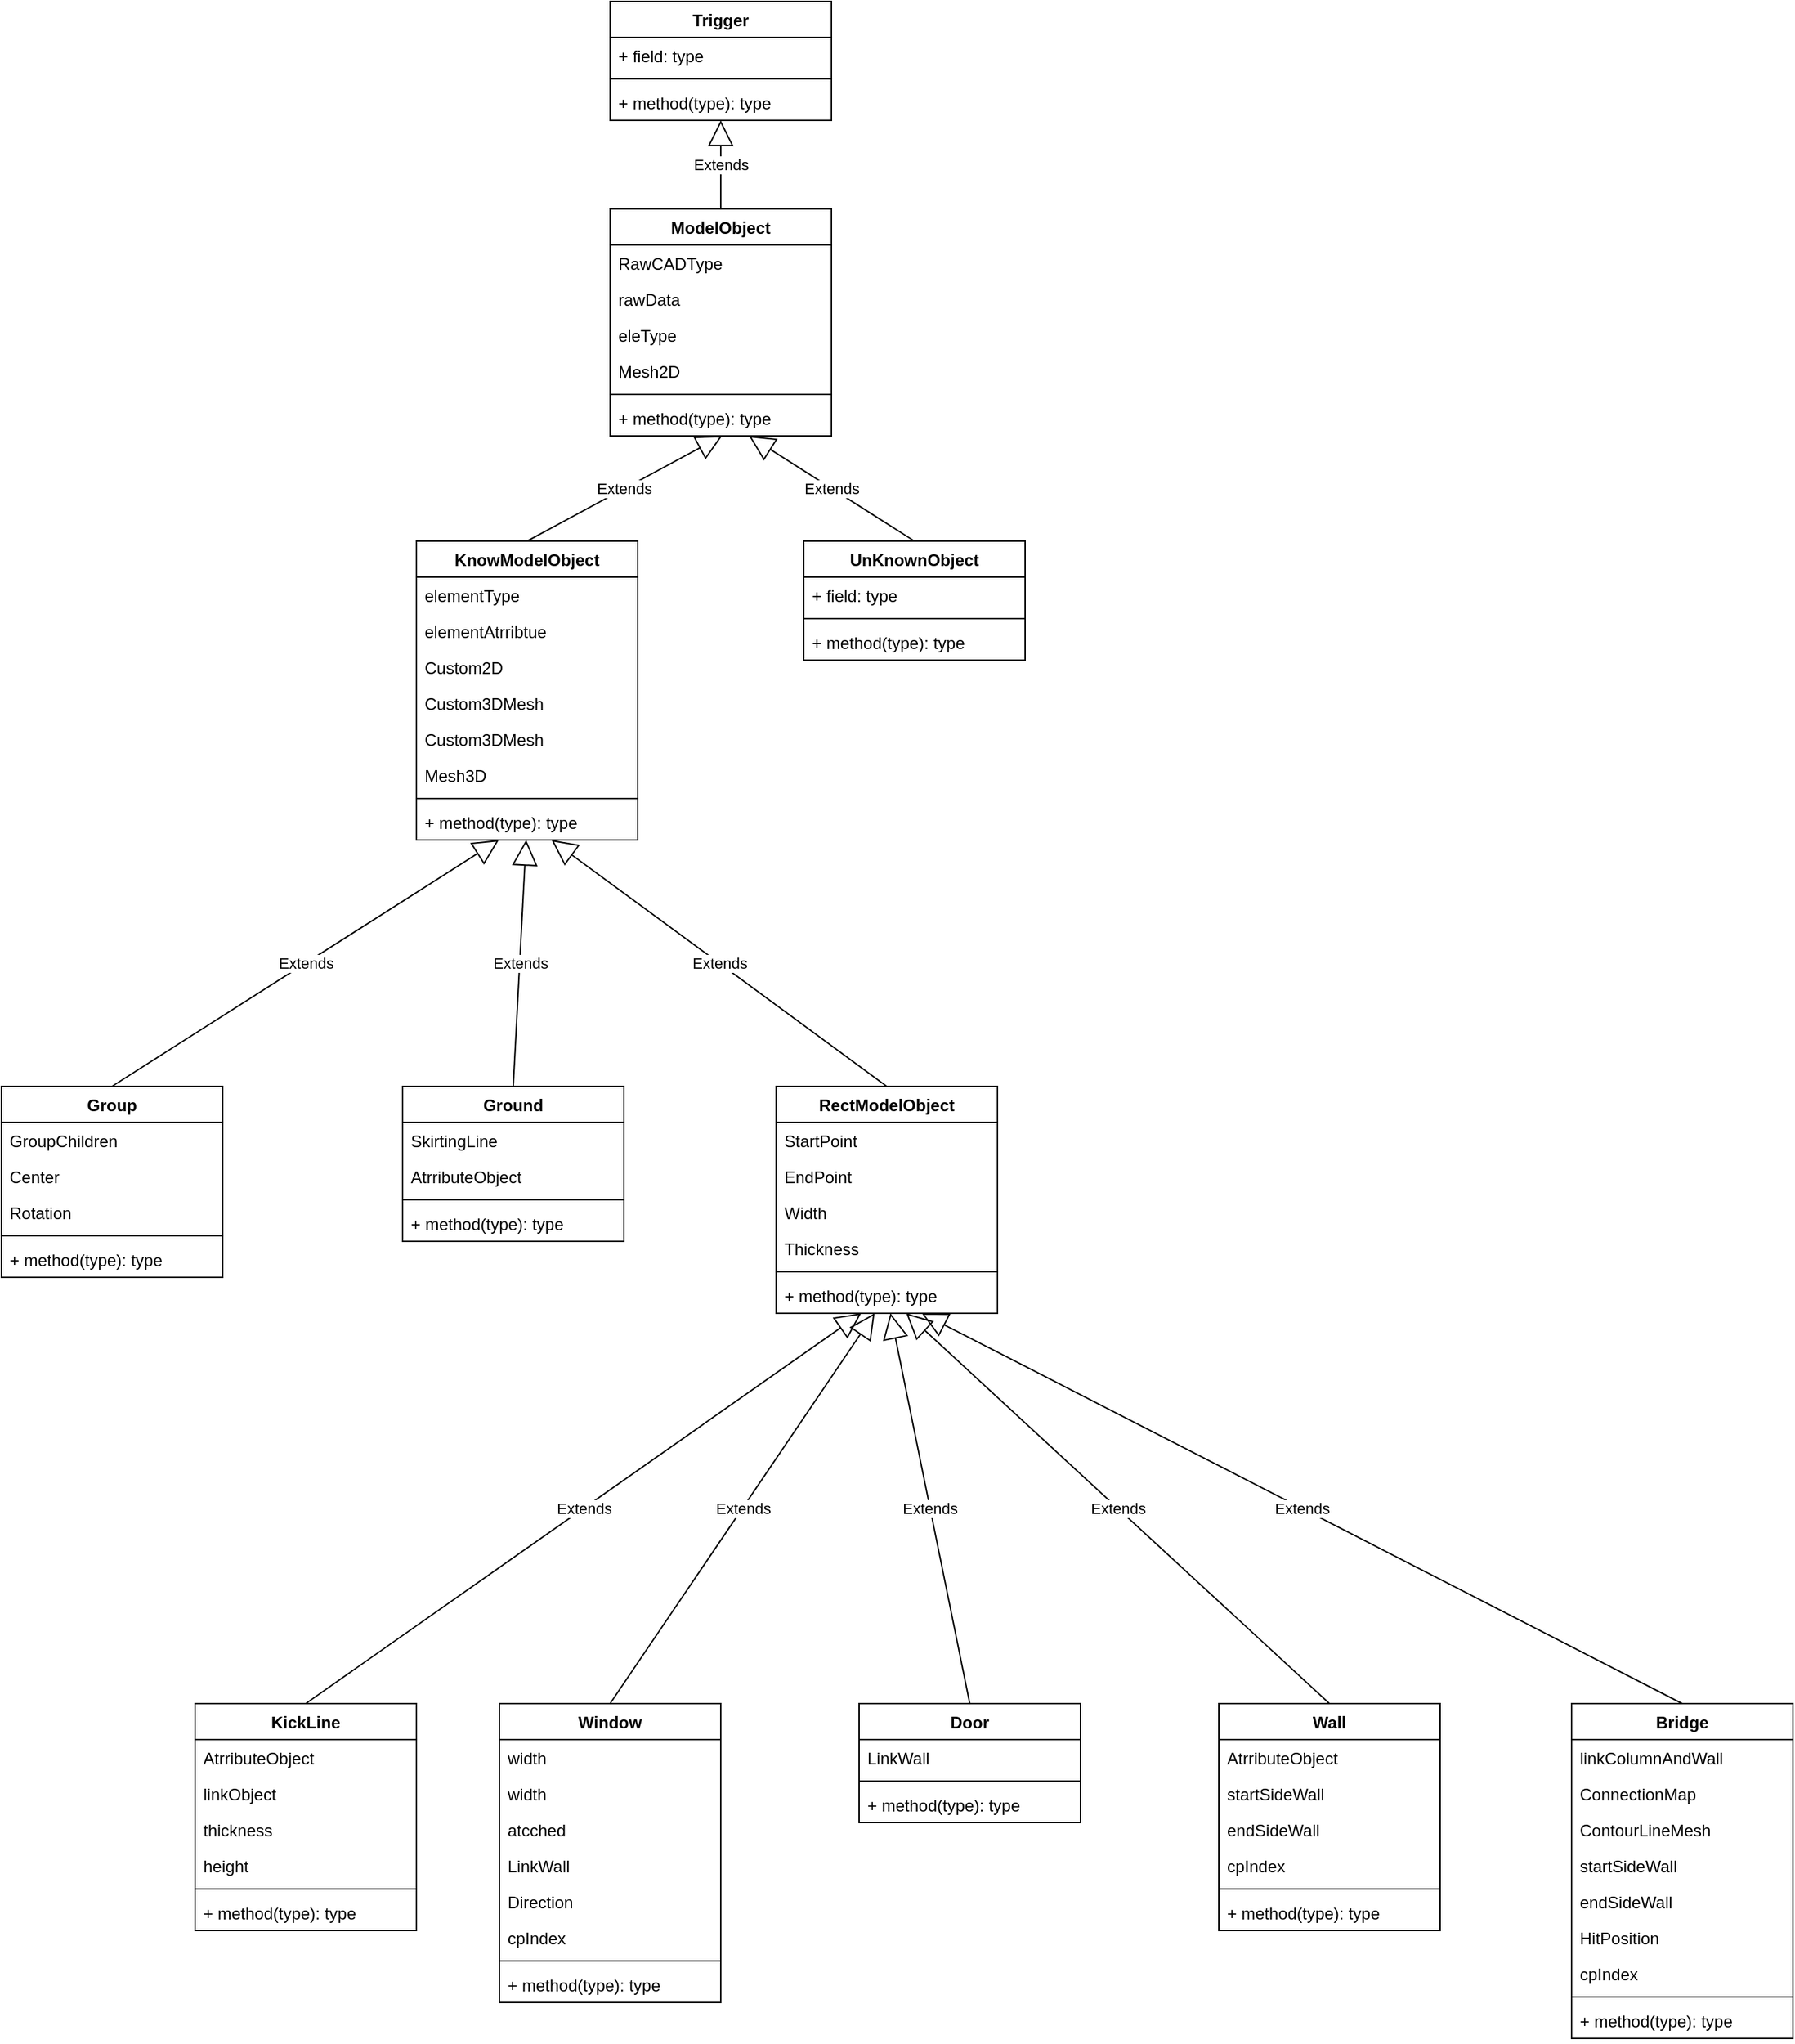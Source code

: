 <mxfile version="14.9.4" type="github"><diagram id="C5RBs43oDa-KdzZeNtuy" name="Page-1"><mxGraphModel dx="2249" dy="1973" grid="1" gridSize="10" guides="1" tooltips="1" connect="1" arrows="1" fold="1" page="1" pageScale="1" pageWidth="827" pageHeight="1169" math="0" shadow="0"><root><mxCell id="WIyWlLk6GJQsqaUBKTNV-0"/><mxCell id="WIyWlLk6GJQsqaUBKTNV-1" parent="WIyWlLk6GJQsqaUBKTNV-0"/><mxCell id="3Y2p1GNLk6UzlC2V6kfB-0" value="ModelObject" style="swimlane;fontStyle=1;align=center;verticalAlign=top;childLayout=stackLayout;horizontal=1;startSize=26;horizontalStack=0;resizeParent=1;resizeParentMax=0;resizeLast=0;collapsible=1;marginBottom=0;" parent="WIyWlLk6GJQsqaUBKTNV-1" vertex="1"><mxGeometry x="360" y="-140" width="160" height="164" as="geometry"/></mxCell><mxCell id="3Y2p1GNLk6UzlC2V6kfB-1" value="RawCADType" style="text;strokeColor=none;fillColor=none;align=left;verticalAlign=top;spacingLeft=4;spacingRight=4;overflow=hidden;rotatable=0;points=[[0,0.5],[1,0.5]];portConstraint=eastwest;" parent="3Y2p1GNLk6UzlC2V6kfB-0" vertex="1"><mxGeometry y="26" width="160" height="26" as="geometry"/></mxCell><mxCell id="3Y2p1GNLk6UzlC2V6kfB-2" value="rawData" style="text;strokeColor=none;fillColor=none;align=left;verticalAlign=top;spacingLeft=4;spacingRight=4;overflow=hidden;rotatable=0;points=[[0,0.5],[1,0.5]];portConstraint=eastwest;" parent="3Y2p1GNLk6UzlC2V6kfB-0" vertex="1"><mxGeometry y="52" width="160" height="26" as="geometry"/></mxCell><mxCell id="3Y2p1GNLk6UzlC2V6kfB-3" value="eleType" style="text;strokeColor=none;fillColor=none;align=left;verticalAlign=top;spacingLeft=4;spacingRight=4;overflow=hidden;rotatable=0;points=[[0,0.5],[1,0.5]];portConstraint=eastwest;" parent="3Y2p1GNLk6UzlC2V6kfB-0" vertex="1"><mxGeometry y="78" width="160" height="26" as="geometry"/></mxCell><mxCell id="3Y2p1GNLk6UzlC2V6kfB-4" value="Mesh2D" style="text;strokeColor=none;fillColor=none;align=left;verticalAlign=top;spacingLeft=4;spacingRight=4;overflow=hidden;rotatable=0;points=[[0,0.5],[1,0.5]];portConstraint=eastwest;" parent="3Y2p1GNLk6UzlC2V6kfB-0" vertex="1"><mxGeometry y="104" width="160" height="26" as="geometry"/></mxCell><mxCell id="3Y2p1GNLk6UzlC2V6kfB-5" value="" style="line;strokeWidth=1;fillColor=none;align=left;verticalAlign=middle;spacingTop=-1;spacingLeft=3;spacingRight=3;rotatable=0;labelPosition=right;points=[];portConstraint=eastwest;" parent="3Y2p1GNLk6UzlC2V6kfB-0" vertex="1"><mxGeometry y="130" width="160" height="8" as="geometry"/></mxCell><mxCell id="3Y2p1GNLk6UzlC2V6kfB-6" value="+ method(type): type" style="text;strokeColor=none;fillColor=none;align=left;verticalAlign=top;spacingLeft=4;spacingRight=4;overflow=hidden;rotatable=0;points=[[0,0.5],[1,0.5]];portConstraint=eastwest;" parent="3Y2p1GNLk6UzlC2V6kfB-0" vertex="1"><mxGeometry y="138" width="160" height="26" as="geometry"/></mxCell><mxCell id="3Y2p1GNLk6UzlC2V6kfB-7" value="KnowModelObject" style="swimlane;fontStyle=1;align=center;verticalAlign=top;childLayout=stackLayout;horizontal=1;startSize=26;horizontalStack=0;resizeParent=1;resizeParentMax=0;resizeLast=0;collapsible=1;marginBottom=0;" parent="WIyWlLk6GJQsqaUBKTNV-1" vertex="1"><mxGeometry x="220" y="100" width="160" height="216" as="geometry"/></mxCell><mxCell id="3Y2p1GNLk6UzlC2V6kfB-8" value="elementType" style="text;strokeColor=none;fillColor=none;align=left;verticalAlign=top;spacingLeft=4;spacingRight=4;overflow=hidden;rotatable=0;points=[[0,0.5],[1,0.5]];portConstraint=eastwest;" parent="3Y2p1GNLk6UzlC2V6kfB-7" vertex="1"><mxGeometry y="26" width="160" height="26" as="geometry"/></mxCell><mxCell id="3Y2p1GNLk6UzlC2V6kfB-9" value="elementAtrribtue" style="text;strokeColor=none;fillColor=none;align=left;verticalAlign=top;spacingLeft=4;spacingRight=4;overflow=hidden;rotatable=0;points=[[0,0.5],[1,0.5]];portConstraint=eastwest;" parent="3Y2p1GNLk6UzlC2V6kfB-7" vertex="1"><mxGeometry y="52" width="160" height="26" as="geometry"/></mxCell><mxCell id="3Y2p1GNLk6UzlC2V6kfB-10" value="Custom2D" style="text;strokeColor=none;fillColor=none;align=left;verticalAlign=top;spacingLeft=4;spacingRight=4;overflow=hidden;rotatable=0;points=[[0,0.5],[1,0.5]];portConstraint=eastwest;" parent="3Y2p1GNLk6UzlC2V6kfB-7" vertex="1"><mxGeometry y="78" width="160" height="26" as="geometry"/></mxCell><mxCell id="3Y2p1GNLk6UzlC2V6kfB-11" value="Custom3DMesh" style="text;strokeColor=none;fillColor=none;align=left;verticalAlign=top;spacingLeft=4;spacingRight=4;overflow=hidden;rotatable=0;points=[[0,0.5],[1,0.5]];portConstraint=eastwest;" parent="3Y2p1GNLk6UzlC2V6kfB-7" vertex="1"><mxGeometry y="104" width="160" height="26" as="geometry"/></mxCell><mxCell id="3Y2p1GNLk6UzlC2V6kfB-12" value="Custom3DMesh" style="text;strokeColor=none;fillColor=none;align=left;verticalAlign=top;spacingLeft=4;spacingRight=4;overflow=hidden;rotatable=0;points=[[0,0.5],[1,0.5]];portConstraint=eastwest;" parent="3Y2p1GNLk6UzlC2V6kfB-7" vertex="1"><mxGeometry y="130" width="160" height="26" as="geometry"/></mxCell><mxCell id="3Y2p1GNLk6UzlC2V6kfB-13" value="Mesh3D" style="text;strokeColor=none;fillColor=none;align=left;verticalAlign=top;spacingLeft=4;spacingRight=4;overflow=hidden;rotatable=0;points=[[0,0.5],[1,0.5]];portConstraint=eastwest;" parent="3Y2p1GNLk6UzlC2V6kfB-7" vertex="1"><mxGeometry y="156" width="160" height="26" as="geometry"/></mxCell><mxCell id="3Y2p1GNLk6UzlC2V6kfB-14" value="" style="line;strokeWidth=1;fillColor=none;align=left;verticalAlign=middle;spacingTop=-1;spacingLeft=3;spacingRight=3;rotatable=0;labelPosition=right;points=[];portConstraint=eastwest;" parent="3Y2p1GNLk6UzlC2V6kfB-7" vertex="1"><mxGeometry y="182" width="160" height="8" as="geometry"/></mxCell><mxCell id="3Y2p1GNLk6UzlC2V6kfB-15" value="+ method(type): type" style="text;strokeColor=none;fillColor=none;align=left;verticalAlign=top;spacingLeft=4;spacingRight=4;overflow=hidden;rotatable=0;points=[[0,0.5],[1,0.5]];portConstraint=eastwest;" parent="3Y2p1GNLk6UzlC2V6kfB-7" vertex="1"><mxGeometry y="190" width="160" height="26" as="geometry"/></mxCell><mxCell id="3Y2p1GNLk6UzlC2V6kfB-16" value="RectModelObject" style="swimlane;fontStyle=1;align=center;verticalAlign=top;childLayout=stackLayout;horizontal=1;startSize=26;horizontalStack=0;resizeParent=1;resizeParentMax=0;resizeLast=0;collapsible=1;marginBottom=0;" parent="WIyWlLk6GJQsqaUBKTNV-1" vertex="1"><mxGeometry x="480" y="494" width="160" height="164" as="geometry"/></mxCell><mxCell id="3Y2p1GNLk6UzlC2V6kfB-17" value="StartPoint" style="text;strokeColor=none;fillColor=none;align=left;verticalAlign=top;spacingLeft=4;spacingRight=4;overflow=hidden;rotatable=0;points=[[0,0.5],[1,0.5]];portConstraint=eastwest;" parent="3Y2p1GNLk6UzlC2V6kfB-16" vertex="1"><mxGeometry y="26" width="160" height="26" as="geometry"/></mxCell><mxCell id="3Y2p1GNLk6UzlC2V6kfB-18" value="EndPoint" style="text;strokeColor=none;fillColor=none;align=left;verticalAlign=top;spacingLeft=4;spacingRight=4;overflow=hidden;rotatable=0;points=[[0,0.5],[1,0.5]];portConstraint=eastwest;" parent="3Y2p1GNLk6UzlC2V6kfB-16" vertex="1"><mxGeometry y="52" width="160" height="26" as="geometry"/></mxCell><mxCell id="3Y2p1GNLk6UzlC2V6kfB-19" value="Width" style="text;strokeColor=none;fillColor=none;align=left;verticalAlign=top;spacingLeft=4;spacingRight=4;overflow=hidden;rotatable=0;points=[[0,0.5],[1,0.5]];portConstraint=eastwest;" parent="3Y2p1GNLk6UzlC2V6kfB-16" vertex="1"><mxGeometry y="78" width="160" height="26" as="geometry"/></mxCell><mxCell id="3Y2p1GNLk6UzlC2V6kfB-20" value="Thickness" style="text;strokeColor=none;fillColor=none;align=left;verticalAlign=top;spacingLeft=4;spacingRight=4;overflow=hidden;rotatable=0;points=[[0,0.5],[1,0.5]];portConstraint=eastwest;" parent="3Y2p1GNLk6UzlC2V6kfB-16" vertex="1"><mxGeometry y="104" width="160" height="26" as="geometry"/></mxCell><mxCell id="3Y2p1GNLk6UzlC2V6kfB-21" value="" style="line;strokeWidth=1;fillColor=none;align=left;verticalAlign=middle;spacingTop=-1;spacingLeft=3;spacingRight=3;rotatable=0;labelPosition=right;points=[];portConstraint=eastwest;" parent="3Y2p1GNLk6UzlC2V6kfB-16" vertex="1"><mxGeometry y="130" width="160" height="8" as="geometry"/></mxCell><mxCell id="3Y2p1GNLk6UzlC2V6kfB-22" value="+ method(type): type" style="text;strokeColor=none;fillColor=none;align=left;verticalAlign=top;spacingLeft=4;spacingRight=4;overflow=hidden;rotatable=0;points=[[0,0.5],[1,0.5]];portConstraint=eastwest;" parent="3Y2p1GNLk6UzlC2V6kfB-16" vertex="1"><mxGeometry y="138" width="160" height="26" as="geometry"/></mxCell><mxCell id="3Y2p1GNLk6UzlC2V6kfB-23" value="Door" style="swimlane;fontStyle=1;align=center;verticalAlign=top;childLayout=stackLayout;horizontal=1;startSize=26;horizontalStack=0;resizeParent=1;resizeParentMax=0;resizeLast=0;collapsible=1;marginBottom=0;" parent="WIyWlLk6GJQsqaUBKTNV-1" vertex="1"><mxGeometry x="540" y="940" width="160" height="86" as="geometry"/></mxCell><mxCell id="3Y2p1GNLk6UzlC2V6kfB-24" value="LinkWall" style="text;strokeColor=none;fillColor=none;align=left;verticalAlign=top;spacingLeft=4;spacingRight=4;overflow=hidden;rotatable=0;points=[[0,0.5],[1,0.5]];portConstraint=eastwest;" parent="3Y2p1GNLk6UzlC2V6kfB-23" vertex="1"><mxGeometry y="26" width="160" height="26" as="geometry"/></mxCell><mxCell id="3Y2p1GNLk6UzlC2V6kfB-25" value="" style="line;strokeWidth=1;fillColor=none;align=left;verticalAlign=middle;spacingTop=-1;spacingLeft=3;spacingRight=3;rotatable=0;labelPosition=right;points=[];portConstraint=eastwest;" parent="3Y2p1GNLk6UzlC2V6kfB-23" vertex="1"><mxGeometry y="52" width="160" height="8" as="geometry"/></mxCell><mxCell id="3Y2p1GNLk6UzlC2V6kfB-26" value="+ method(type): type" style="text;strokeColor=none;fillColor=none;align=left;verticalAlign=top;spacingLeft=4;spacingRight=4;overflow=hidden;rotatable=0;points=[[0,0.5],[1,0.5]];portConstraint=eastwest;" parent="3Y2p1GNLk6UzlC2V6kfB-23" vertex="1"><mxGeometry y="60" width="160" height="26" as="geometry"/></mxCell><mxCell id="3Y2p1GNLk6UzlC2V6kfB-27" value="Ground" style="swimlane;fontStyle=1;align=center;verticalAlign=top;childLayout=stackLayout;horizontal=1;startSize=26;horizontalStack=0;resizeParent=1;resizeParentMax=0;resizeLast=0;collapsible=1;marginBottom=0;" parent="WIyWlLk6GJQsqaUBKTNV-1" vertex="1"><mxGeometry x="210" y="494" width="160" height="112" as="geometry"/></mxCell><mxCell id="3Y2p1GNLk6UzlC2V6kfB-28" value="SkirtingLine" style="text;strokeColor=none;fillColor=none;align=left;verticalAlign=top;spacingLeft=4;spacingRight=4;overflow=hidden;rotatable=0;points=[[0,0.5],[1,0.5]];portConstraint=eastwest;" parent="3Y2p1GNLk6UzlC2V6kfB-27" vertex="1"><mxGeometry y="26" width="160" height="26" as="geometry"/></mxCell><mxCell id="3Y2p1GNLk6UzlC2V6kfB-29" value="AtrributeObject" style="text;strokeColor=none;fillColor=none;align=left;verticalAlign=top;spacingLeft=4;spacingRight=4;overflow=hidden;rotatable=0;points=[[0,0.5],[1,0.5]];portConstraint=eastwest;" parent="3Y2p1GNLk6UzlC2V6kfB-27" vertex="1"><mxGeometry y="52" width="160" height="26" as="geometry"/></mxCell><mxCell id="3Y2p1GNLk6UzlC2V6kfB-30" value="" style="line;strokeWidth=1;fillColor=none;align=left;verticalAlign=middle;spacingTop=-1;spacingLeft=3;spacingRight=3;rotatable=0;labelPosition=right;points=[];portConstraint=eastwest;" parent="3Y2p1GNLk6UzlC2V6kfB-27" vertex="1"><mxGeometry y="78" width="160" height="8" as="geometry"/></mxCell><mxCell id="3Y2p1GNLk6UzlC2V6kfB-31" value="+ method(type): type" style="text;strokeColor=none;fillColor=none;align=left;verticalAlign=top;spacingLeft=4;spacingRight=4;overflow=hidden;rotatable=0;points=[[0,0.5],[1,0.5]];portConstraint=eastwest;" parent="3Y2p1GNLk6UzlC2V6kfB-27" vertex="1"><mxGeometry y="86" width="160" height="26" as="geometry"/></mxCell><mxCell id="3Y2p1GNLk6UzlC2V6kfB-32" value="Bridge" style="swimlane;fontStyle=1;align=center;verticalAlign=top;childLayout=stackLayout;horizontal=1;startSize=26;horizontalStack=0;resizeParent=1;resizeParentMax=0;resizeLast=0;collapsible=1;marginBottom=0;" parent="WIyWlLk6GJQsqaUBKTNV-1" vertex="1"><mxGeometry x="1055" y="940" width="160" height="242" as="geometry"/></mxCell><mxCell id="3Y2p1GNLk6UzlC2V6kfB-33" value="linkColumnAndWall" style="text;strokeColor=none;fillColor=none;align=left;verticalAlign=top;spacingLeft=4;spacingRight=4;overflow=hidden;rotatable=0;points=[[0,0.5],[1,0.5]];portConstraint=eastwest;" parent="3Y2p1GNLk6UzlC2V6kfB-32" vertex="1"><mxGeometry y="26" width="160" height="26" as="geometry"/></mxCell><mxCell id="3Y2p1GNLk6UzlC2V6kfB-34" value="ConnectionMap" style="text;strokeColor=none;fillColor=none;align=left;verticalAlign=top;spacingLeft=4;spacingRight=4;overflow=hidden;rotatable=0;points=[[0,0.5],[1,0.5]];portConstraint=eastwest;" parent="3Y2p1GNLk6UzlC2V6kfB-32" vertex="1"><mxGeometry y="52" width="160" height="26" as="geometry"/></mxCell><mxCell id="3Y2p1GNLk6UzlC2V6kfB-35" value="ContourLineMesh" style="text;strokeColor=none;fillColor=none;align=left;verticalAlign=top;spacingLeft=4;spacingRight=4;overflow=hidden;rotatable=0;points=[[0,0.5],[1,0.5]];portConstraint=eastwest;" parent="3Y2p1GNLk6UzlC2V6kfB-32" vertex="1"><mxGeometry y="78" width="160" height="26" as="geometry"/></mxCell><mxCell id="3Y2p1GNLk6UzlC2V6kfB-36" value="startSideWall" style="text;strokeColor=none;fillColor=none;align=left;verticalAlign=top;spacingLeft=4;spacingRight=4;overflow=hidden;rotatable=0;points=[[0,0.5],[1,0.5]];portConstraint=eastwest;" parent="3Y2p1GNLk6UzlC2V6kfB-32" vertex="1"><mxGeometry y="104" width="160" height="26" as="geometry"/></mxCell><mxCell id="3Y2p1GNLk6UzlC2V6kfB-37" value="endSideWall" style="text;strokeColor=none;fillColor=none;align=left;verticalAlign=top;spacingLeft=4;spacingRight=4;overflow=hidden;rotatable=0;points=[[0,0.5],[1,0.5]];portConstraint=eastwest;" parent="3Y2p1GNLk6UzlC2V6kfB-32" vertex="1"><mxGeometry y="130" width="160" height="26" as="geometry"/></mxCell><mxCell id="3Y2p1GNLk6UzlC2V6kfB-38" value="HitPosition" style="text;strokeColor=none;fillColor=none;align=left;verticalAlign=top;spacingLeft=4;spacingRight=4;overflow=hidden;rotatable=0;points=[[0,0.5],[1,0.5]];portConstraint=eastwest;" parent="3Y2p1GNLk6UzlC2V6kfB-32" vertex="1"><mxGeometry y="156" width="160" height="26" as="geometry"/></mxCell><mxCell id="3Y2p1GNLk6UzlC2V6kfB-39" value="cpIndex" style="text;strokeColor=none;fillColor=none;align=left;verticalAlign=top;spacingLeft=4;spacingRight=4;overflow=hidden;rotatable=0;points=[[0,0.5],[1,0.5]];portConstraint=eastwest;" parent="3Y2p1GNLk6UzlC2V6kfB-32" vertex="1"><mxGeometry y="182" width="160" height="26" as="geometry"/></mxCell><mxCell id="3Y2p1GNLk6UzlC2V6kfB-40" value="" style="line;strokeWidth=1;fillColor=none;align=left;verticalAlign=middle;spacingTop=-1;spacingLeft=3;spacingRight=3;rotatable=0;labelPosition=right;points=[];portConstraint=eastwest;" parent="3Y2p1GNLk6UzlC2V6kfB-32" vertex="1"><mxGeometry y="208" width="160" height="8" as="geometry"/></mxCell><mxCell id="3Y2p1GNLk6UzlC2V6kfB-41" value="+ method(type): type" style="text;strokeColor=none;fillColor=none;align=left;verticalAlign=top;spacingLeft=4;spacingRight=4;overflow=hidden;rotatable=0;points=[[0,0.5],[1,0.5]];portConstraint=eastwest;" parent="3Y2p1GNLk6UzlC2V6kfB-32" vertex="1"><mxGeometry y="216" width="160" height="26" as="geometry"/></mxCell><mxCell id="3Y2p1GNLk6UzlC2V6kfB-42" value="Group" style="swimlane;fontStyle=1;align=center;verticalAlign=top;childLayout=stackLayout;horizontal=1;startSize=26;horizontalStack=0;resizeParent=1;resizeParentMax=0;resizeLast=0;collapsible=1;marginBottom=0;" parent="WIyWlLk6GJQsqaUBKTNV-1" vertex="1"><mxGeometry x="-80" y="494" width="160" height="138" as="geometry"/></mxCell><mxCell id="3Y2p1GNLk6UzlC2V6kfB-43" value="GroupChildren" style="text;strokeColor=none;fillColor=none;align=left;verticalAlign=top;spacingLeft=4;spacingRight=4;overflow=hidden;rotatable=0;points=[[0,0.5],[1,0.5]];portConstraint=eastwest;" parent="3Y2p1GNLk6UzlC2V6kfB-42" vertex="1"><mxGeometry y="26" width="160" height="26" as="geometry"/></mxCell><mxCell id="3Y2p1GNLk6UzlC2V6kfB-44" value="Center" style="text;strokeColor=none;fillColor=none;align=left;verticalAlign=top;spacingLeft=4;spacingRight=4;overflow=hidden;rotatable=0;points=[[0,0.5],[1,0.5]];portConstraint=eastwest;" parent="3Y2p1GNLk6UzlC2V6kfB-42" vertex="1"><mxGeometry y="52" width="160" height="26" as="geometry"/></mxCell><mxCell id="3Y2p1GNLk6UzlC2V6kfB-45" value="Rotation" style="text;strokeColor=none;fillColor=none;align=left;verticalAlign=top;spacingLeft=4;spacingRight=4;overflow=hidden;rotatable=0;points=[[0,0.5],[1,0.5]];portConstraint=eastwest;" parent="3Y2p1GNLk6UzlC2V6kfB-42" vertex="1"><mxGeometry y="78" width="160" height="26" as="geometry"/></mxCell><mxCell id="3Y2p1GNLk6UzlC2V6kfB-46" value="" style="line;strokeWidth=1;fillColor=none;align=left;verticalAlign=middle;spacingTop=-1;spacingLeft=3;spacingRight=3;rotatable=0;labelPosition=right;points=[];portConstraint=eastwest;" parent="3Y2p1GNLk6UzlC2V6kfB-42" vertex="1"><mxGeometry y="104" width="160" height="8" as="geometry"/></mxCell><mxCell id="3Y2p1GNLk6UzlC2V6kfB-47" value="+ method(type): type" style="text;strokeColor=none;fillColor=none;align=left;verticalAlign=top;spacingLeft=4;spacingRight=4;overflow=hidden;rotatable=0;points=[[0,0.5],[1,0.5]];portConstraint=eastwest;" parent="3Y2p1GNLk6UzlC2V6kfB-42" vertex="1"><mxGeometry y="112" width="160" height="26" as="geometry"/></mxCell><mxCell id="3Y2p1GNLk6UzlC2V6kfB-48" value="KickLine" style="swimlane;fontStyle=1;align=center;verticalAlign=top;childLayout=stackLayout;horizontal=1;startSize=26;horizontalStack=0;resizeParent=1;resizeParentMax=0;resizeLast=0;collapsible=1;marginBottom=0;" parent="WIyWlLk6GJQsqaUBKTNV-1" vertex="1"><mxGeometry x="60" y="940" width="160" height="164" as="geometry"/></mxCell><mxCell id="3Y2p1GNLk6UzlC2V6kfB-49" value="AtrributeObject" style="text;strokeColor=none;fillColor=none;align=left;verticalAlign=top;spacingLeft=4;spacingRight=4;overflow=hidden;rotatable=0;points=[[0,0.5],[1,0.5]];portConstraint=eastwest;" parent="3Y2p1GNLk6UzlC2V6kfB-48" vertex="1"><mxGeometry y="26" width="160" height="26" as="geometry"/></mxCell><mxCell id="3Y2p1GNLk6UzlC2V6kfB-50" value="linkObject" style="text;strokeColor=none;fillColor=none;align=left;verticalAlign=top;spacingLeft=4;spacingRight=4;overflow=hidden;rotatable=0;points=[[0,0.5],[1,0.5]];portConstraint=eastwest;" parent="3Y2p1GNLk6UzlC2V6kfB-48" vertex="1"><mxGeometry y="52" width="160" height="26" as="geometry"/></mxCell><mxCell id="3Y2p1GNLk6UzlC2V6kfB-51" value="thickness" style="text;strokeColor=none;fillColor=none;align=left;verticalAlign=top;spacingLeft=4;spacingRight=4;overflow=hidden;rotatable=0;points=[[0,0.5],[1,0.5]];portConstraint=eastwest;" parent="3Y2p1GNLk6UzlC2V6kfB-48" vertex="1"><mxGeometry y="78" width="160" height="26" as="geometry"/></mxCell><mxCell id="3Y2p1GNLk6UzlC2V6kfB-52" value="height" style="text;strokeColor=none;fillColor=none;align=left;verticalAlign=top;spacingLeft=4;spacingRight=4;overflow=hidden;rotatable=0;points=[[0,0.5],[1,0.5]];portConstraint=eastwest;" parent="3Y2p1GNLk6UzlC2V6kfB-48" vertex="1"><mxGeometry y="104" width="160" height="26" as="geometry"/></mxCell><mxCell id="3Y2p1GNLk6UzlC2V6kfB-53" value="" style="line;strokeWidth=1;fillColor=none;align=left;verticalAlign=middle;spacingTop=-1;spacingLeft=3;spacingRight=3;rotatable=0;labelPosition=right;points=[];portConstraint=eastwest;" parent="3Y2p1GNLk6UzlC2V6kfB-48" vertex="1"><mxGeometry y="130" width="160" height="8" as="geometry"/></mxCell><mxCell id="3Y2p1GNLk6UzlC2V6kfB-54" value="+ method(type): type" style="text;strokeColor=none;fillColor=none;align=left;verticalAlign=top;spacingLeft=4;spacingRight=4;overflow=hidden;rotatable=0;points=[[0,0.5],[1,0.5]];portConstraint=eastwest;" parent="3Y2p1GNLk6UzlC2V6kfB-48" vertex="1"><mxGeometry y="138" width="160" height="26" as="geometry"/></mxCell><mxCell id="3Y2p1GNLk6UzlC2V6kfB-55" value="Wall" style="swimlane;fontStyle=1;align=center;verticalAlign=top;childLayout=stackLayout;horizontal=1;startSize=26;horizontalStack=0;resizeParent=1;resizeParentMax=0;resizeLast=0;collapsible=1;marginBottom=0;" parent="WIyWlLk6GJQsqaUBKTNV-1" vertex="1"><mxGeometry x="800" y="940" width="160" height="164" as="geometry"/></mxCell><mxCell id="3Y2p1GNLk6UzlC2V6kfB-56" value="AtrributeObject" style="text;strokeColor=none;fillColor=none;align=left;verticalAlign=top;spacingLeft=4;spacingRight=4;overflow=hidden;rotatable=0;points=[[0,0.5],[1,0.5]];portConstraint=eastwest;" parent="3Y2p1GNLk6UzlC2V6kfB-55" vertex="1"><mxGeometry y="26" width="160" height="26" as="geometry"/></mxCell><mxCell id="3Y2p1GNLk6UzlC2V6kfB-57" value="startSideWall" style="text;strokeColor=none;fillColor=none;align=left;verticalAlign=top;spacingLeft=4;spacingRight=4;overflow=hidden;rotatable=0;points=[[0,0.5],[1,0.5]];portConstraint=eastwest;" parent="3Y2p1GNLk6UzlC2V6kfB-55" vertex="1"><mxGeometry y="52" width="160" height="26" as="geometry"/></mxCell><mxCell id="3Y2p1GNLk6UzlC2V6kfB-58" value="endSideWall" style="text;strokeColor=none;fillColor=none;align=left;verticalAlign=top;spacingLeft=4;spacingRight=4;overflow=hidden;rotatable=0;points=[[0,0.5],[1,0.5]];portConstraint=eastwest;" parent="3Y2p1GNLk6UzlC2V6kfB-55" vertex="1"><mxGeometry y="78" width="160" height="26" as="geometry"/></mxCell><mxCell id="3Y2p1GNLk6UzlC2V6kfB-59" value="cpIndex" style="text;strokeColor=none;fillColor=none;align=left;verticalAlign=top;spacingLeft=4;spacingRight=4;overflow=hidden;rotatable=0;points=[[0,0.5],[1,0.5]];portConstraint=eastwest;" parent="3Y2p1GNLk6UzlC2V6kfB-55" vertex="1"><mxGeometry y="104" width="160" height="26" as="geometry"/></mxCell><mxCell id="3Y2p1GNLk6UzlC2V6kfB-60" value="" style="line;strokeWidth=1;fillColor=none;align=left;verticalAlign=middle;spacingTop=-1;spacingLeft=3;spacingRight=3;rotatable=0;labelPosition=right;points=[];portConstraint=eastwest;" parent="3Y2p1GNLk6UzlC2V6kfB-55" vertex="1"><mxGeometry y="130" width="160" height="8" as="geometry"/></mxCell><mxCell id="3Y2p1GNLk6UzlC2V6kfB-61" value="+ method(type): type" style="text;strokeColor=none;fillColor=none;align=left;verticalAlign=top;spacingLeft=4;spacingRight=4;overflow=hidden;rotatable=0;points=[[0,0.5],[1,0.5]];portConstraint=eastwest;" parent="3Y2p1GNLk6UzlC2V6kfB-55" vertex="1"><mxGeometry y="138" width="160" height="26" as="geometry"/></mxCell><mxCell id="3Y2p1GNLk6UzlC2V6kfB-62" value="Window" style="swimlane;fontStyle=1;align=center;verticalAlign=top;childLayout=stackLayout;horizontal=1;startSize=26;horizontalStack=0;resizeParent=1;resizeParentMax=0;resizeLast=0;collapsible=1;marginBottom=0;" parent="WIyWlLk6GJQsqaUBKTNV-1" vertex="1"><mxGeometry x="280" y="940" width="160" height="216" as="geometry"/></mxCell><mxCell id="3Y2p1GNLk6UzlC2V6kfB-63" value="width" style="text;strokeColor=none;fillColor=none;align=left;verticalAlign=top;spacingLeft=4;spacingRight=4;overflow=hidden;rotatable=0;points=[[0,0.5],[1,0.5]];portConstraint=eastwest;" parent="3Y2p1GNLk6UzlC2V6kfB-62" vertex="1"><mxGeometry y="26" width="160" height="26" as="geometry"/></mxCell><mxCell id="3Y2p1GNLk6UzlC2V6kfB-64" value="width" style="text;strokeColor=none;fillColor=none;align=left;verticalAlign=top;spacingLeft=4;spacingRight=4;overflow=hidden;rotatable=0;points=[[0,0.5],[1,0.5]];portConstraint=eastwest;" parent="3Y2p1GNLk6UzlC2V6kfB-62" vertex="1"><mxGeometry y="52" width="160" height="26" as="geometry"/></mxCell><mxCell id="3Y2p1GNLk6UzlC2V6kfB-65" value="atcched" style="text;strokeColor=none;fillColor=none;align=left;verticalAlign=top;spacingLeft=4;spacingRight=4;overflow=hidden;rotatable=0;points=[[0,0.5],[1,0.5]];portConstraint=eastwest;" parent="3Y2p1GNLk6UzlC2V6kfB-62" vertex="1"><mxGeometry y="78" width="160" height="26" as="geometry"/></mxCell><mxCell id="3Y2p1GNLk6UzlC2V6kfB-66" value="LinkWall" style="text;strokeColor=none;fillColor=none;align=left;verticalAlign=top;spacingLeft=4;spacingRight=4;overflow=hidden;rotatable=0;points=[[0,0.5],[1,0.5]];portConstraint=eastwest;" parent="3Y2p1GNLk6UzlC2V6kfB-62" vertex="1"><mxGeometry y="104" width="160" height="26" as="geometry"/></mxCell><mxCell id="3Y2p1GNLk6UzlC2V6kfB-67" value="Direction" style="text;strokeColor=none;fillColor=none;align=left;verticalAlign=top;spacingLeft=4;spacingRight=4;overflow=hidden;rotatable=0;points=[[0,0.5],[1,0.5]];portConstraint=eastwest;" parent="3Y2p1GNLk6UzlC2V6kfB-62" vertex="1"><mxGeometry y="130" width="160" height="26" as="geometry"/></mxCell><mxCell id="3Y2p1GNLk6UzlC2V6kfB-68" value="cpIndex" style="text;strokeColor=none;fillColor=none;align=left;verticalAlign=top;spacingLeft=4;spacingRight=4;overflow=hidden;rotatable=0;points=[[0,0.5],[1,0.5]];portConstraint=eastwest;" parent="3Y2p1GNLk6UzlC2V6kfB-62" vertex="1"><mxGeometry y="156" width="160" height="26" as="geometry"/></mxCell><mxCell id="3Y2p1GNLk6UzlC2V6kfB-69" value="" style="line;strokeWidth=1;fillColor=none;align=left;verticalAlign=middle;spacingTop=-1;spacingLeft=3;spacingRight=3;rotatable=0;labelPosition=right;points=[];portConstraint=eastwest;" parent="3Y2p1GNLk6UzlC2V6kfB-62" vertex="1"><mxGeometry y="182" width="160" height="8" as="geometry"/></mxCell><mxCell id="3Y2p1GNLk6UzlC2V6kfB-70" value="+ method(type): type" style="text;strokeColor=none;fillColor=none;align=left;verticalAlign=top;spacingLeft=4;spacingRight=4;overflow=hidden;rotatable=0;points=[[0,0.5],[1,0.5]];portConstraint=eastwest;" parent="3Y2p1GNLk6UzlC2V6kfB-62" vertex="1"><mxGeometry y="190" width="160" height="26" as="geometry"/></mxCell><mxCell id="3Y2p1GNLk6UzlC2V6kfB-71" value="Extends" style="endArrow=block;endSize=16;endFill=0;html=1;exitX=0.5;exitY=0;exitDx=0;exitDy=0;entryX=0.506;entryY=1;entryDx=0;entryDy=0;entryPerimeter=0;" parent="WIyWlLk6GJQsqaUBKTNV-1" source="3Y2p1GNLk6UzlC2V6kfB-7" target="3Y2p1GNLk6UzlC2V6kfB-6" edge="1"><mxGeometry width="160" relative="1" as="geometry"><mxPoint x="-50" y="406" as="sourcePoint"/><mxPoint x="360" y="50" as="targetPoint"/></mxGeometry></mxCell><mxCell id="3Y2p1GNLk6UzlC2V6kfB-72" value="Extends" style="endArrow=block;endSize=16;endFill=0;html=1;exitX=0.5;exitY=0;exitDx=0;exitDy=0;" parent="WIyWlLk6GJQsqaUBKTNV-1" source="3Y2p1GNLk6UzlC2V6kfB-16" target="3Y2p1GNLk6UzlC2V6kfB-15" edge="1"><mxGeometry width="160" relative="1" as="geometry"><mxPoint x="70" y="390" as="sourcePoint"/><mxPoint x="330" y="310" as="targetPoint"/></mxGeometry></mxCell><mxCell id="3Y2p1GNLk6UzlC2V6kfB-73" value="Extends" style="endArrow=block;endSize=16;endFill=0;html=1;exitX=0.5;exitY=0;exitDx=0;exitDy=0;" parent="WIyWlLk6GJQsqaUBKTNV-1" source="3Y2p1GNLk6UzlC2V6kfB-27" target="3Y2p1GNLk6UzlC2V6kfB-15" edge="1"><mxGeometry width="160" relative="1" as="geometry"><mxPoint x="680" y="199" as="sourcePoint"/><mxPoint x="350" y="270" as="targetPoint"/></mxGeometry></mxCell><mxCell id="3Y2p1GNLk6UzlC2V6kfB-74" value="Extends" style="endArrow=block;endSize=16;endFill=0;html=1;exitX=0.5;exitY=0;exitDx=0;exitDy=0;" parent="WIyWlLk6GJQsqaUBKTNV-1" source="3Y2p1GNLk6UzlC2V6kfB-42" target="3Y2p1GNLk6UzlC2V6kfB-15" edge="1"><mxGeometry width="160" relative="1" as="geometry"><mxPoint x="150" y="290" as="sourcePoint"/><mxPoint x="289" y="390" as="targetPoint"/></mxGeometry></mxCell><mxCell id="3Y2p1GNLk6UzlC2V6kfB-75" value="Extends" style="endArrow=block;endSize=16;endFill=0;html=1;exitX=0.5;exitY=0;exitDx=0;exitDy=0;" parent="WIyWlLk6GJQsqaUBKTNV-1" source="3Y2p1GNLk6UzlC2V6kfB-48" target="3Y2p1GNLk6UzlC2V6kfB-22" edge="1"><mxGeometry width="160" relative="1" as="geometry"><mxPoint x="590" y="500" as="sourcePoint"/><mxPoint x="700" y="397" as="targetPoint"/></mxGeometry></mxCell><mxCell id="3Y2p1GNLk6UzlC2V6kfB-76" value="Extends" style="endArrow=block;endSize=16;endFill=0;html=1;exitX=0.5;exitY=0;exitDx=0;exitDy=0;" parent="WIyWlLk6GJQsqaUBKTNV-1" source="3Y2p1GNLk6UzlC2V6kfB-62" target="3Y2p1GNLk6UzlC2V6kfB-22" edge="1"><mxGeometry width="160" relative="1" as="geometry"><mxPoint x="450" y="540" as="sourcePoint"/><mxPoint x="740" y="430" as="targetPoint"/></mxGeometry></mxCell><mxCell id="3Y2p1GNLk6UzlC2V6kfB-77" value="Extends" style="endArrow=block;endSize=16;endFill=0;html=1;exitX=0.5;exitY=0;exitDx=0;exitDy=0;" parent="WIyWlLk6GJQsqaUBKTNV-1" source="3Y2p1GNLk6UzlC2V6kfB-23" target="3Y2p1GNLk6UzlC2V6kfB-22" edge="1"><mxGeometry width="160" relative="1" as="geometry"><mxPoint x="460" y="550" as="sourcePoint"/><mxPoint x="720" y="417" as="targetPoint"/></mxGeometry></mxCell><mxCell id="3Y2p1GNLk6UzlC2V6kfB-78" value="Extends" style="endArrow=block;endSize=16;endFill=0;html=1;exitX=0.5;exitY=0;exitDx=0;exitDy=0;" parent="WIyWlLk6GJQsqaUBKTNV-1" source="3Y2p1GNLk6UzlC2V6kfB-55" target="3Y2p1GNLk6UzlC2V6kfB-22" edge="1"><mxGeometry width="160" relative="1" as="geometry"><mxPoint x="790" y="540" as="sourcePoint"/><mxPoint x="726.19" y="406" as="targetPoint"/></mxGeometry></mxCell><mxCell id="3Y2p1GNLk6UzlC2V6kfB-79" value="Extends" style="endArrow=block;endSize=16;endFill=0;html=1;exitX=0.5;exitY=0;exitDx=0;exitDy=0;" parent="WIyWlLk6GJQsqaUBKTNV-1" source="3Y2p1GNLk6UzlC2V6kfB-32" target="3Y2p1GNLk6UzlC2V6kfB-22" edge="1"><mxGeometry width="160" relative="1" as="geometry"><mxPoint x="1060" y="500" as="sourcePoint"/><mxPoint x="742.109" y="406" as="targetPoint"/></mxGeometry></mxCell><mxCell id="3Y2p1GNLk6UzlC2V6kfB-80" value="UnKnownObject" style="swimlane;fontStyle=1;align=center;verticalAlign=top;childLayout=stackLayout;horizontal=1;startSize=26;horizontalStack=0;resizeParent=1;resizeParentMax=0;resizeLast=0;collapsible=1;marginBottom=0;" parent="WIyWlLk6GJQsqaUBKTNV-1" vertex="1"><mxGeometry x="500" y="100" width="160" height="86" as="geometry"/></mxCell><mxCell id="3Y2p1GNLk6UzlC2V6kfB-81" value="+ field: type" style="text;strokeColor=none;fillColor=none;align=left;verticalAlign=top;spacingLeft=4;spacingRight=4;overflow=hidden;rotatable=0;points=[[0,0.5],[1,0.5]];portConstraint=eastwest;" parent="3Y2p1GNLk6UzlC2V6kfB-80" vertex="1"><mxGeometry y="26" width="160" height="26" as="geometry"/></mxCell><mxCell id="3Y2p1GNLk6UzlC2V6kfB-82" value="" style="line;strokeWidth=1;fillColor=none;align=left;verticalAlign=middle;spacingTop=-1;spacingLeft=3;spacingRight=3;rotatable=0;labelPosition=right;points=[];portConstraint=eastwest;" parent="3Y2p1GNLk6UzlC2V6kfB-80" vertex="1"><mxGeometry y="52" width="160" height="8" as="geometry"/></mxCell><mxCell id="3Y2p1GNLk6UzlC2V6kfB-83" value="+ method(type): type" style="text;strokeColor=none;fillColor=none;align=left;verticalAlign=top;spacingLeft=4;spacingRight=4;overflow=hidden;rotatable=0;points=[[0,0.5],[1,0.5]];portConstraint=eastwest;" parent="3Y2p1GNLk6UzlC2V6kfB-80" vertex="1"><mxGeometry y="60" width="160" height="26" as="geometry"/></mxCell><mxCell id="3Y2p1GNLk6UzlC2V6kfB-84" value="Extends" style="endArrow=block;endSize=16;endFill=0;html=1;exitX=0.5;exitY=0;exitDx=0;exitDy=0;" parent="WIyWlLk6GJQsqaUBKTNV-1" source="3Y2p1GNLk6UzlC2V6kfB-80" target="3Y2p1GNLk6UzlC2V6kfB-6" edge="1"><mxGeometry width="160" relative="1" as="geometry"><mxPoint x="310" y="110" as="sourcePoint"/><mxPoint x="310.96" y="26" as="targetPoint"/></mxGeometry></mxCell><mxCell id="3Y2p1GNLk6UzlC2V6kfB-85" value="Trigger" style="swimlane;fontStyle=1;align=center;verticalAlign=top;childLayout=stackLayout;horizontal=1;startSize=26;horizontalStack=0;resizeParent=1;resizeParentMax=0;resizeLast=0;collapsible=1;marginBottom=0;" parent="WIyWlLk6GJQsqaUBKTNV-1" vertex="1"><mxGeometry x="360" y="-290" width="160" height="86" as="geometry"><mxRectangle x="580" y="-170" width="70" height="26" as="alternateBounds"/></mxGeometry></mxCell><mxCell id="3Y2p1GNLk6UzlC2V6kfB-86" value="+ field: type" style="text;strokeColor=none;fillColor=none;align=left;verticalAlign=top;spacingLeft=4;spacingRight=4;overflow=hidden;rotatable=0;points=[[0,0.5],[1,0.5]];portConstraint=eastwest;" parent="3Y2p1GNLk6UzlC2V6kfB-85" vertex="1"><mxGeometry y="26" width="160" height="26" as="geometry"/></mxCell><mxCell id="3Y2p1GNLk6UzlC2V6kfB-87" value="" style="line;strokeWidth=1;fillColor=none;align=left;verticalAlign=middle;spacingTop=-1;spacingLeft=3;spacingRight=3;rotatable=0;labelPosition=right;points=[];portConstraint=eastwest;" parent="3Y2p1GNLk6UzlC2V6kfB-85" vertex="1"><mxGeometry y="52" width="160" height="8" as="geometry"/></mxCell><mxCell id="3Y2p1GNLk6UzlC2V6kfB-88" value="+ method(type): type" style="text;strokeColor=none;fillColor=none;align=left;verticalAlign=top;spacingLeft=4;spacingRight=4;overflow=hidden;rotatable=0;points=[[0,0.5],[1,0.5]];portConstraint=eastwest;" parent="3Y2p1GNLk6UzlC2V6kfB-85" vertex="1"><mxGeometry y="60" width="160" height="26" as="geometry"/></mxCell><mxCell id="3Y2p1GNLk6UzlC2V6kfB-89" value="Extends" style="endArrow=block;endSize=16;endFill=0;html=1;exitX=0.5;exitY=0;exitDx=0;exitDy=0;" parent="WIyWlLk6GJQsqaUBKTNV-1" source="3Y2p1GNLk6UzlC2V6kfB-0" target="3Y2p1GNLk6UzlC2V6kfB-88" edge="1"><mxGeometry width="160" relative="1" as="geometry"><mxPoint x="310" y="110" as="sourcePoint"/><mxPoint x="450.96" y="16" as="targetPoint"/></mxGeometry></mxCell></root></mxGraphModel></diagram></mxfile>